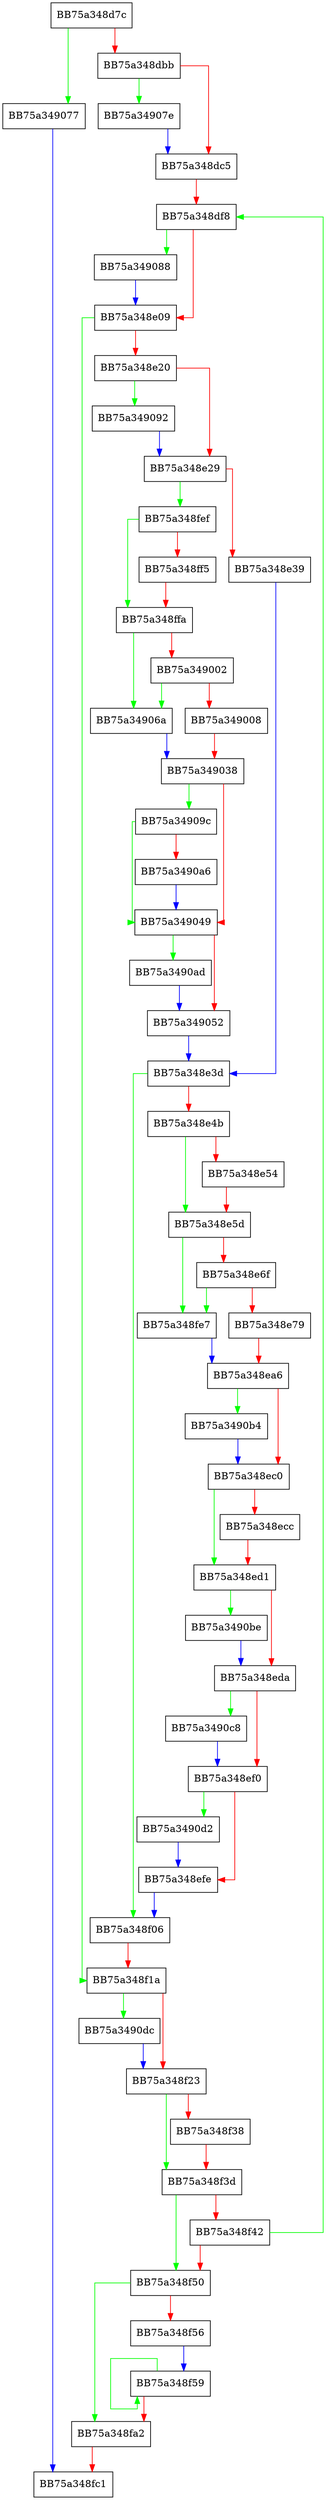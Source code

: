 digraph Action {
  node [shape="box"];
  graph [splines=ortho];
  BB75a348d7c -> BB75a349077 [color="green"];
  BB75a348d7c -> BB75a348dbb [color="red"];
  BB75a348dbb -> BB75a34907e [color="green"];
  BB75a348dbb -> BB75a348dc5 [color="red"];
  BB75a348dc5 -> BB75a348df8 [color="red"];
  BB75a348df8 -> BB75a349088 [color="green"];
  BB75a348df8 -> BB75a348e09 [color="red"];
  BB75a348e09 -> BB75a348f1a [color="green"];
  BB75a348e09 -> BB75a348e20 [color="red"];
  BB75a348e20 -> BB75a349092 [color="green"];
  BB75a348e20 -> BB75a348e29 [color="red"];
  BB75a348e29 -> BB75a348fef [color="green"];
  BB75a348e29 -> BB75a348e39 [color="red"];
  BB75a348e39 -> BB75a348e3d [color="blue"];
  BB75a348e3d -> BB75a348f06 [color="green"];
  BB75a348e3d -> BB75a348e4b [color="red"];
  BB75a348e4b -> BB75a348e5d [color="green"];
  BB75a348e4b -> BB75a348e54 [color="red"];
  BB75a348e54 -> BB75a348e5d [color="red"];
  BB75a348e5d -> BB75a348fe7 [color="green"];
  BB75a348e5d -> BB75a348e6f [color="red"];
  BB75a348e6f -> BB75a348fe7 [color="green"];
  BB75a348e6f -> BB75a348e79 [color="red"];
  BB75a348e79 -> BB75a348ea6 [color="red"];
  BB75a348ea6 -> BB75a3490b4 [color="green"];
  BB75a348ea6 -> BB75a348ec0 [color="red"];
  BB75a348ec0 -> BB75a348ed1 [color="green"];
  BB75a348ec0 -> BB75a348ecc [color="red"];
  BB75a348ecc -> BB75a348ed1 [color="red"];
  BB75a348ed1 -> BB75a3490be [color="green"];
  BB75a348ed1 -> BB75a348eda [color="red"];
  BB75a348eda -> BB75a3490c8 [color="green"];
  BB75a348eda -> BB75a348ef0 [color="red"];
  BB75a348ef0 -> BB75a3490d2 [color="green"];
  BB75a348ef0 -> BB75a348efe [color="red"];
  BB75a348efe -> BB75a348f06 [color="blue"];
  BB75a348f06 -> BB75a348f1a [color="red"];
  BB75a348f1a -> BB75a3490dc [color="green"];
  BB75a348f1a -> BB75a348f23 [color="red"];
  BB75a348f23 -> BB75a348f3d [color="green"];
  BB75a348f23 -> BB75a348f38 [color="red"];
  BB75a348f38 -> BB75a348f3d [color="red"];
  BB75a348f3d -> BB75a348f50 [color="green"];
  BB75a348f3d -> BB75a348f42 [color="red"];
  BB75a348f42 -> BB75a348df8 [color="green"];
  BB75a348f42 -> BB75a348f50 [color="red"];
  BB75a348f50 -> BB75a348fa2 [color="green"];
  BB75a348f50 -> BB75a348f56 [color="red"];
  BB75a348f56 -> BB75a348f59 [color="blue"];
  BB75a348f59 -> BB75a348f59 [color="green"];
  BB75a348f59 -> BB75a348fa2 [color="red"];
  BB75a348fa2 -> BB75a348fc1 [color="red"];
  BB75a348fe7 -> BB75a348ea6 [color="blue"];
  BB75a348fef -> BB75a348ffa [color="green"];
  BB75a348fef -> BB75a348ff5 [color="red"];
  BB75a348ff5 -> BB75a348ffa [color="red"];
  BB75a348ffa -> BB75a34906a [color="green"];
  BB75a348ffa -> BB75a349002 [color="red"];
  BB75a349002 -> BB75a34906a [color="green"];
  BB75a349002 -> BB75a349008 [color="red"];
  BB75a349008 -> BB75a349038 [color="red"];
  BB75a349038 -> BB75a34909c [color="green"];
  BB75a349038 -> BB75a349049 [color="red"];
  BB75a349049 -> BB75a3490ad [color="green"];
  BB75a349049 -> BB75a349052 [color="red"];
  BB75a349052 -> BB75a348e3d [color="blue"];
  BB75a34906a -> BB75a349038 [color="blue"];
  BB75a349077 -> BB75a348fc1 [color="blue"];
  BB75a34907e -> BB75a348dc5 [color="blue"];
  BB75a349088 -> BB75a348e09 [color="blue"];
  BB75a349092 -> BB75a348e29 [color="blue"];
  BB75a34909c -> BB75a349049 [color="green"];
  BB75a34909c -> BB75a3490a6 [color="red"];
  BB75a3490a6 -> BB75a349049 [color="blue"];
  BB75a3490ad -> BB75a349052 [color="blue"];
  BB75a3490b4 -> BB75a348ec0 [color="blue"];
  BB75a3490be -> BB75a348eda [color="blue"];
  BB75a3490c8 -> BB75a348ef0 [color="blue"];
  BB75a3490d2 -> BB75a348efe [color="blue"];
  BB75a3490dc -> BB75a348f23 [color="blue"];
}
